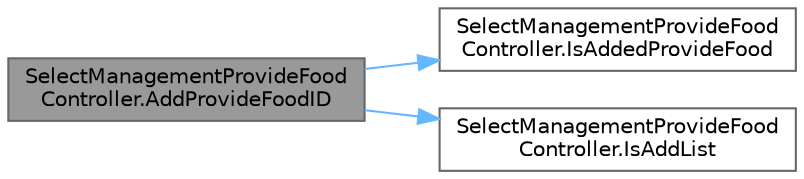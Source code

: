 digraph "SelectManagementProvideFoodController.AddProvideFoodID"
{
 // LATEX_PDF_SIZE
  bgcolor="transparent";
  edge [fontname=Helvetica,fontsize=10,labelfontname=Helvetica,labelfontsize=10];
  node [fontname=Helvetica,fontsize=10,shape=box,height=0.2,width=0.4];
  rankdir="LR";
  Node1 [id="Node000001",label="SelectManagementProvideFood\lController.AddProvideFoodID",height=0.2,width=0.4,color="gray40", fillcolor="grey60", style="filled", fontcolor="black",tooltip="提供予定料理を追加"];
  Node1 -> Node2 [id="edge1_Node000001_Node000002",color="steelblue1",style="solid",tooltip=" "];
  Node2 [id="Node000002",label="SelectManagementProvideFood\lController.IsAddedProvideFood",height=0.2,width=0.4,color="grey40", fillcolor="white", style="filled",URL="$class_select_management_provide_food_controller.html#af79cc1cb728f969f5a5ea0fe8867e6dd",tooltip="追加済みかどうか確認する"];
  Node1 -> Node3 [id="edge2_Node000001_Node000003",color="steelblue1",style="solid",tooltip=" "];
  Node3 [id="Node000003",label="SelectManagementProvideFood\lController.IsAddList",height=0.2,width=0.4,color="grey40", fillcolor="white", style="filled",URL="$class_select_management_provide_food_controller.html#ab71a12e4461986ca6620a17bed5c4442",tooltip="提供料理を追加できるか確認"];
}
